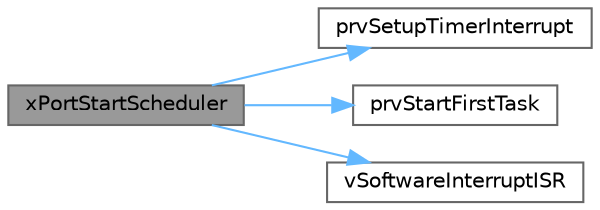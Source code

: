 digraph "xPortStartScheduler"
{
 // LATEX_PDF_SIZE
  bgcolor="transparent";
  edge [fontname=Helvetica,fontsize=10,labelfontname=Helvetica,labelfontsize=10];
  node [fontname=Helvetica,fontsize=10,shape=box,height=0.2,width=0.4];
  rankdir="LR";
  Node1 [id="Node000001",label="xPortStartScheduler",height=0.2,width=0.4,color="gray40", fillcolor="grey60", style="filled", fontcolor="black",tooltip=" "];
  Node1 -> Node2 [id="edge1_Node000001_Node000002",color="steelblue1",style="solid",tooltip=" "];
  Node2 [id="Node000002",label="prvSetupTimerInterrupt",height=0.2,width=0.4,color="grey40", fillcolor="white", style="filled",URL="$_rowley_2_m_s_p430_f449_2port_8c.html#a397ed34de04a678dc71217c713763423",tooltip=" "];
  Node1 -> Node3 [id="edge2_Node000001_Node000003",color="steelblue1",style="solid",tooltip=" "];
  Node3 [id="Node000003",label="prvStartFirstTask",height=0.2,width=0.4,color="grey40", fillcolor="white", style="filled",URL="$_r_v_d_s_2_a_r_m___c_m4___m_p_u_2port_8c.html#aa62e48aea4d4d2ad3426bd1243dbc72a",tooltip=" "];
  Node1 -> Node4 [id="edge3_Node000001_Node000004",color="steelblue1",style="solid",tooltip=" "];
  Node4 [id="Node000004",label="vSoftwareInterruptISR",height=0.2,width=0.4,color="grey40", fillcolor="white", style="filled",URL="$_g_c_c_2_r_x200_2port_8c.html#a05b8170f6114a4798593860395d9e8fd",tooltip=" "];
}
